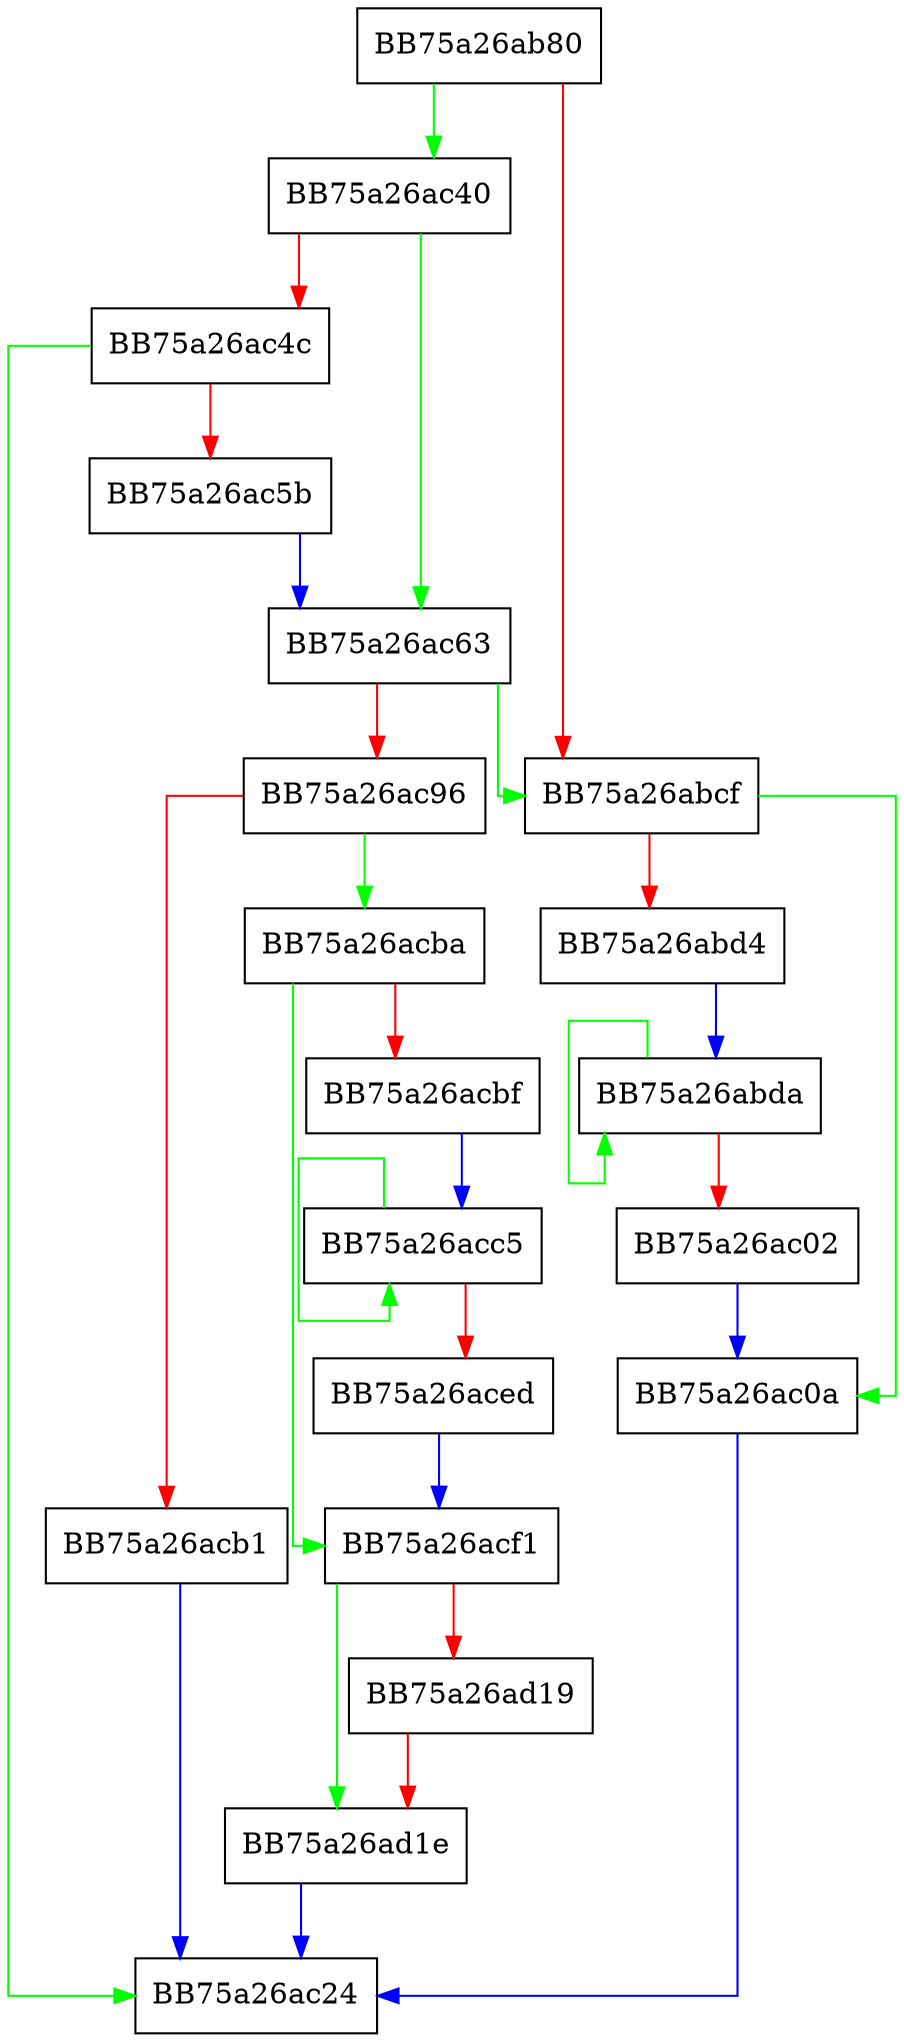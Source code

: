 digraph load_cache {
  node [shape="box"];
  graph [splines=ortho];
  BB75a26ab80 -> BB75a26ac40 [color="green"];
  BB75a26ab80 -> BB75a26abcf [color="red"];
  BB75a26abcf -> BB75a26ac0a [color="green"];
  BB75a26abcf -> BB75a26abd4 [color="red"];
  BB75a26abd4 -> BB75a26abda [color="blue"];
  BB75a26abda -> BB75a26abda [color="green"];
  BB75a26abda -> BB75a26ac02 [color="red"];
  BB75a26ac02 -> BB75a26ac0a [color="blue"];
  BB75a26ac0a -> BB75a26ac24 [color="blue"];
  BB75a26ac40 -> BB75a26ac63 [color="green"];
  BB75a26ac40 -> BB75a26ac4c [color="red"];
  BB75a26ac4c -> BB75a26ac24 [color="green"];
  BB75a26ac4c -> BB75a26ac5b [color="red"];
  BB75a26ac5b -> BB75a26ac63 [color="blue"];
  BB75a26ac63 -> BB75a26abcf [color="green"];
  BB75a26ac63 -> BB75a26ac96 [color="red"];
  BB75a26ac96 -> BB75a26acba [color="green"];
  BB75a26ac96 -> BB75a26acb1 [color="red"];
  BB75a26acb1 -> BB75a26ac24 [color="blue"];
  BB75a26acba -> BB75a26acf1 [color="green"];
  BB75a26acba -> BB75a26acbf [color="red"];
  BB75a26acbf -> BB75a26acc5 [color="blue"];
  BB75a26acc5 -> BB75a26acc5 [color="green"];
  BB75a26acc5 -> BB75a26aced [color="red"];
  BB75a26aced -> BB75a26acf1 [color="blue"];
  BB75a26acf1 -> BB75a26ad1e [color="green"];
  BB75a26acf1 -> BB75a26ad19 [color="red"];
  BB75a26ad19 -> BB75a26ad1e [color="red"];
  BB75a26ad1e -> BB75a26ac24 [color="blue"];
}